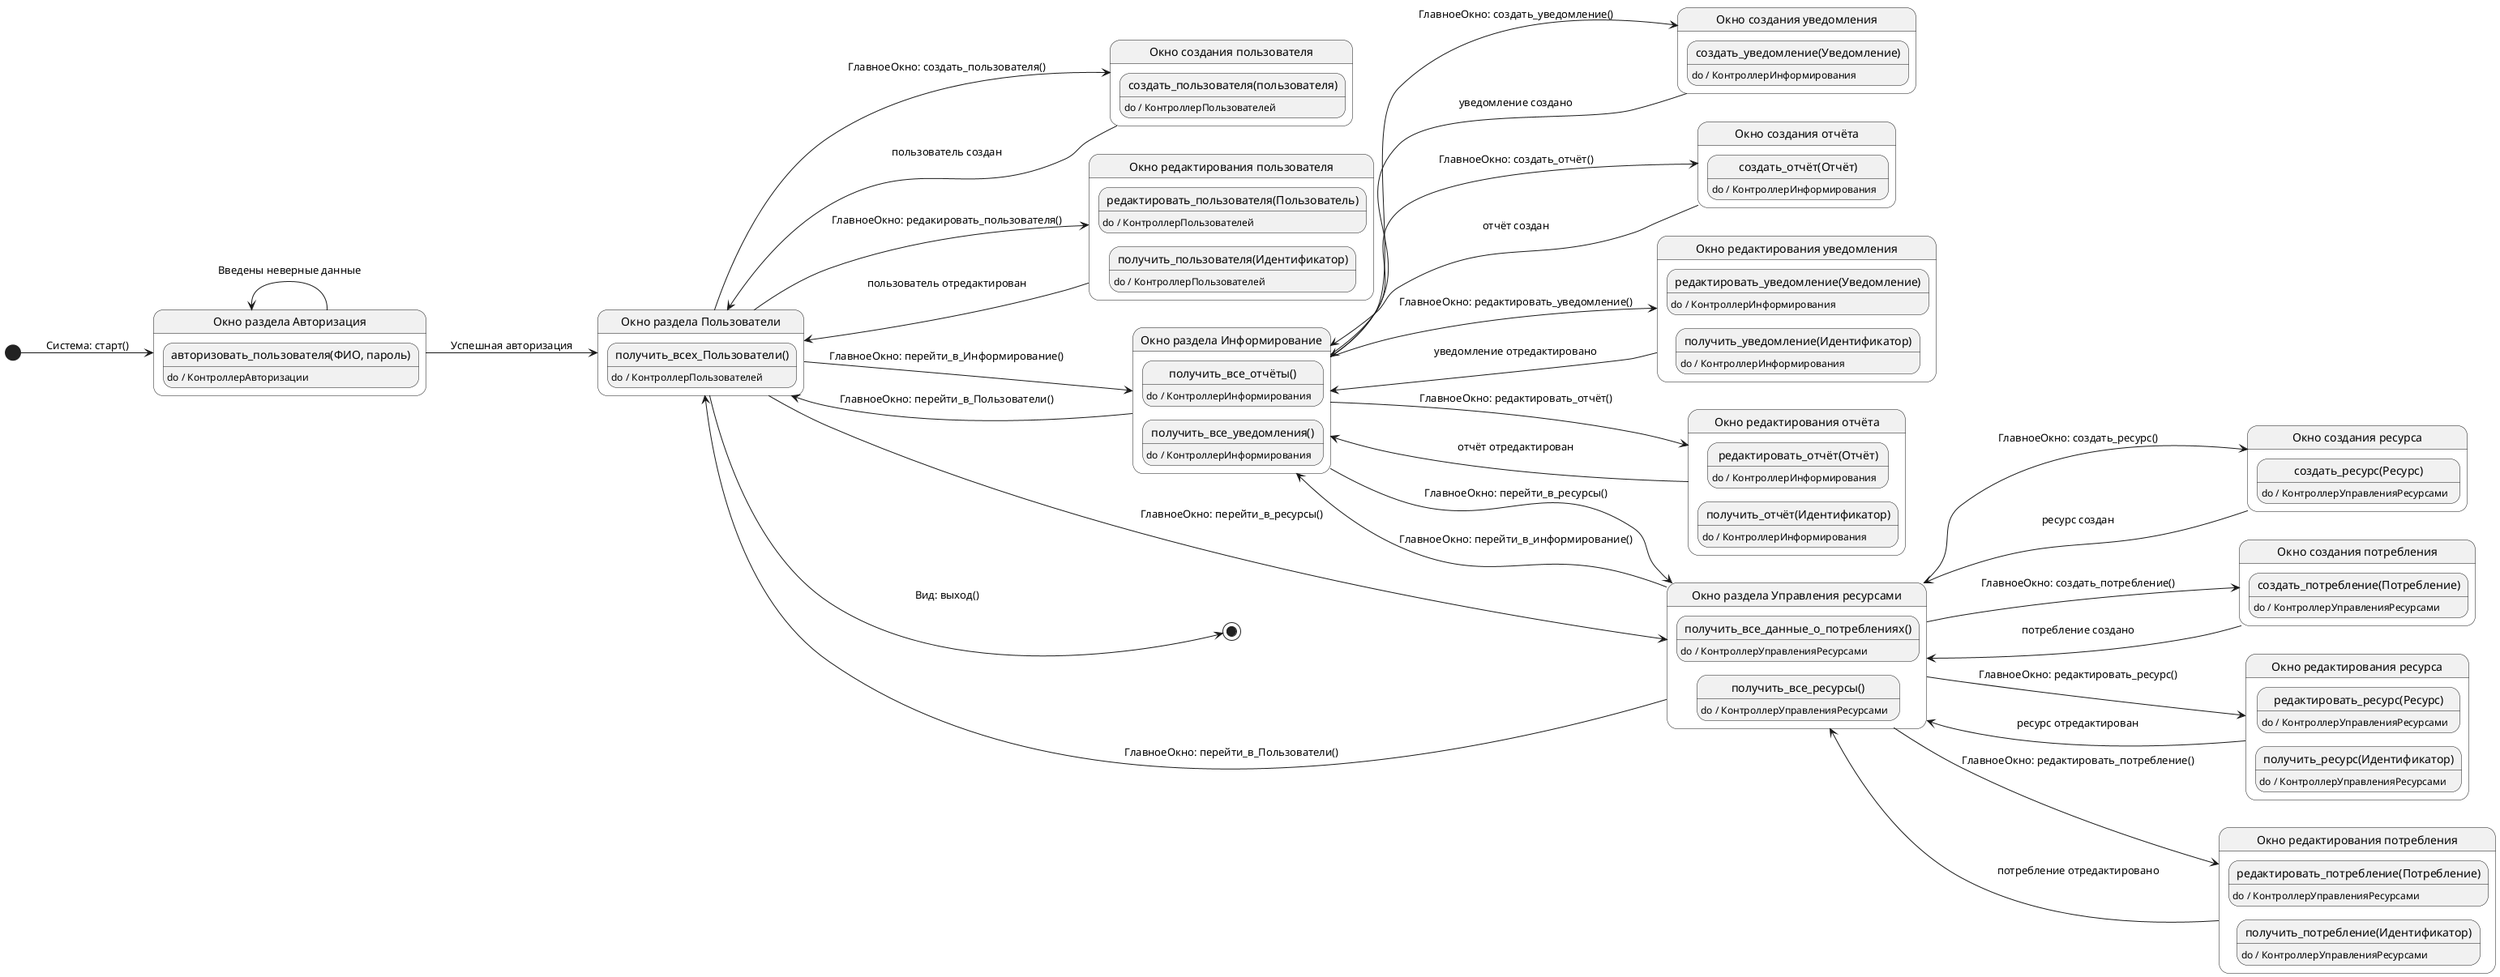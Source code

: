 @startuml

left to right direction

state "Окно раздела Авторизация" as auth   {
    "авторизовать_пользователя(ФИО, пароль)": do / КонтроллерАвторизации
}

state "Окно раздела Пользователи" as users    {
    "получить_всеx_Пользователи()": do / КонтроллерПользователей
}

state "Окно создания пользователя" as create_user {
    "создать_пользователя(пользователя)": do / КонтроллерПользователей
}

state "Окно редактирования пользователя" as edit_user {
    "получить_пользователя(Идентификатор)": do / КонтроллерПользователей
    "редактировать_пользователя(Пользователь)": do / КонтроллерПользователей
}



state "Окно раздела Информирование"   as info {
    "получить_все_уведомления()": do / КонтроллерИнформирования
    "получить_все_отчёты()": do / КонтроллерИнформирования
}

state "Окно создания уведомления" as create_notification {
    "создать_уведомление(Уведомление)": do / КонтроллерИнформирования
}

state "Окно создания отчёта" as create_report {
    "создать_отчёт(Отчёт)": do / КонтроллерИнформирования
}

state "Окно редактирования уведомления" as edit_notification {
    "получить_уведомление(Идентификатор)": do / КонтроллерИнформирования
    "редактировать_уведомление(Уведомление)": do / КонтроллерИнформирования
}

state "Окно редактирования отчёта" as edit_report {
    "получить_отчёт(Идентификатор)": do / КонтроллерИнформирования
    "редактировать_отчёт(Отчёт)": do / КонтроллерИнформирования
}



state "Окно раздела Управления ресурсами" as resources  {
    "получить_все_ресурсы()": do / КонтроллерУправленияРесурсами
    "получить_все_данные_о_потреблениях()": do / КонтроллерУправленияРесурсами
}

state "Окно создания ресурса" as create_resource {
    "создать_ресурс(Ресурс)": do / КонтроллерУправленияРесурсами
}

state "Окно создания потребления" as create_consumption {
    "создать_потребление(Потребление)": do / КонтроллерУправленияРесурсами
}

state "Окно редактирования ресурса" as edit_resource {
    "получить_ресурс(Идентификатор)": do / КонтроллерУправленияРесурсами
    "редактировать_ресурс(Ресурс)": do / КонтроллерУправленияРесурсами
}

state "Окно редактирования потребления" as edit_consumption {
    "получить_потребление(Идентификатор)": do / КонтроллерУправленияРесурсами
    "редактировать_потребление(Потребление)": do / КонтроллерУправленияРесурсами
}

[*] --> auth: Система: старт()
auth --> users: Успешная авторизация
auth <-- auth: Введены неверные данные
users --> info: ГлавноеОкно: перейти_в_Информирование()
info --> users: ГлавноеОкно: перейти_в_Пользователи()
users --> [*]: Вид: выход()
users --> resources: ГлавноеОкно: перейти_в_ресурсы()
resources --> users: ГлавноеОкно: перейти_в_Пользователи()

resources --> info: ГлавноеОкно: перейти_в_информирование()
info --> resources: ГлавноеОкно: перейти_в_ресурсы()

users --> create_user: ГлавноеОкно: создать_пользователя()
users --> edit_user: ГлавноеОкно: редакировать_пользователя()

info --> create_notification: ГлавноеОкно: создать_уведомление()
info --> create_report: ГлавноеОкно: создать_отчёт()
info --> edit_notification: ГлавноеОкно: редактировать_уведомление()
info --> edit_report: ГлавноеОкно: редактировать_отчёт()

resources --> create_resource: ГлавноеОкно: создать_ресурс()
resources --> create_consumption: ГлавноеОкно: создать_потребление()
resources --> edit_resource: ГлавноеОкно: редактировать_ресурс()
resources --> edit_consumption: ГлавноеОкно: редактировать_потребление()

create_user --> users: пользователь создан
edit_user --> users: пользователь отредактирован
create_resource --> resources: ресурс создан
create_consumption --> resources: потребление создано
edit_resource --> resources: ресурс отредактирован
edit_consumption --> resources: потребление отредактировано
create_notification --> info: уведомление создано
create_report --> info: отчёт создан
edit_notification --> info: уведомление отредактировано
edit_report --> info: отчёт отредактирован

@enduml
